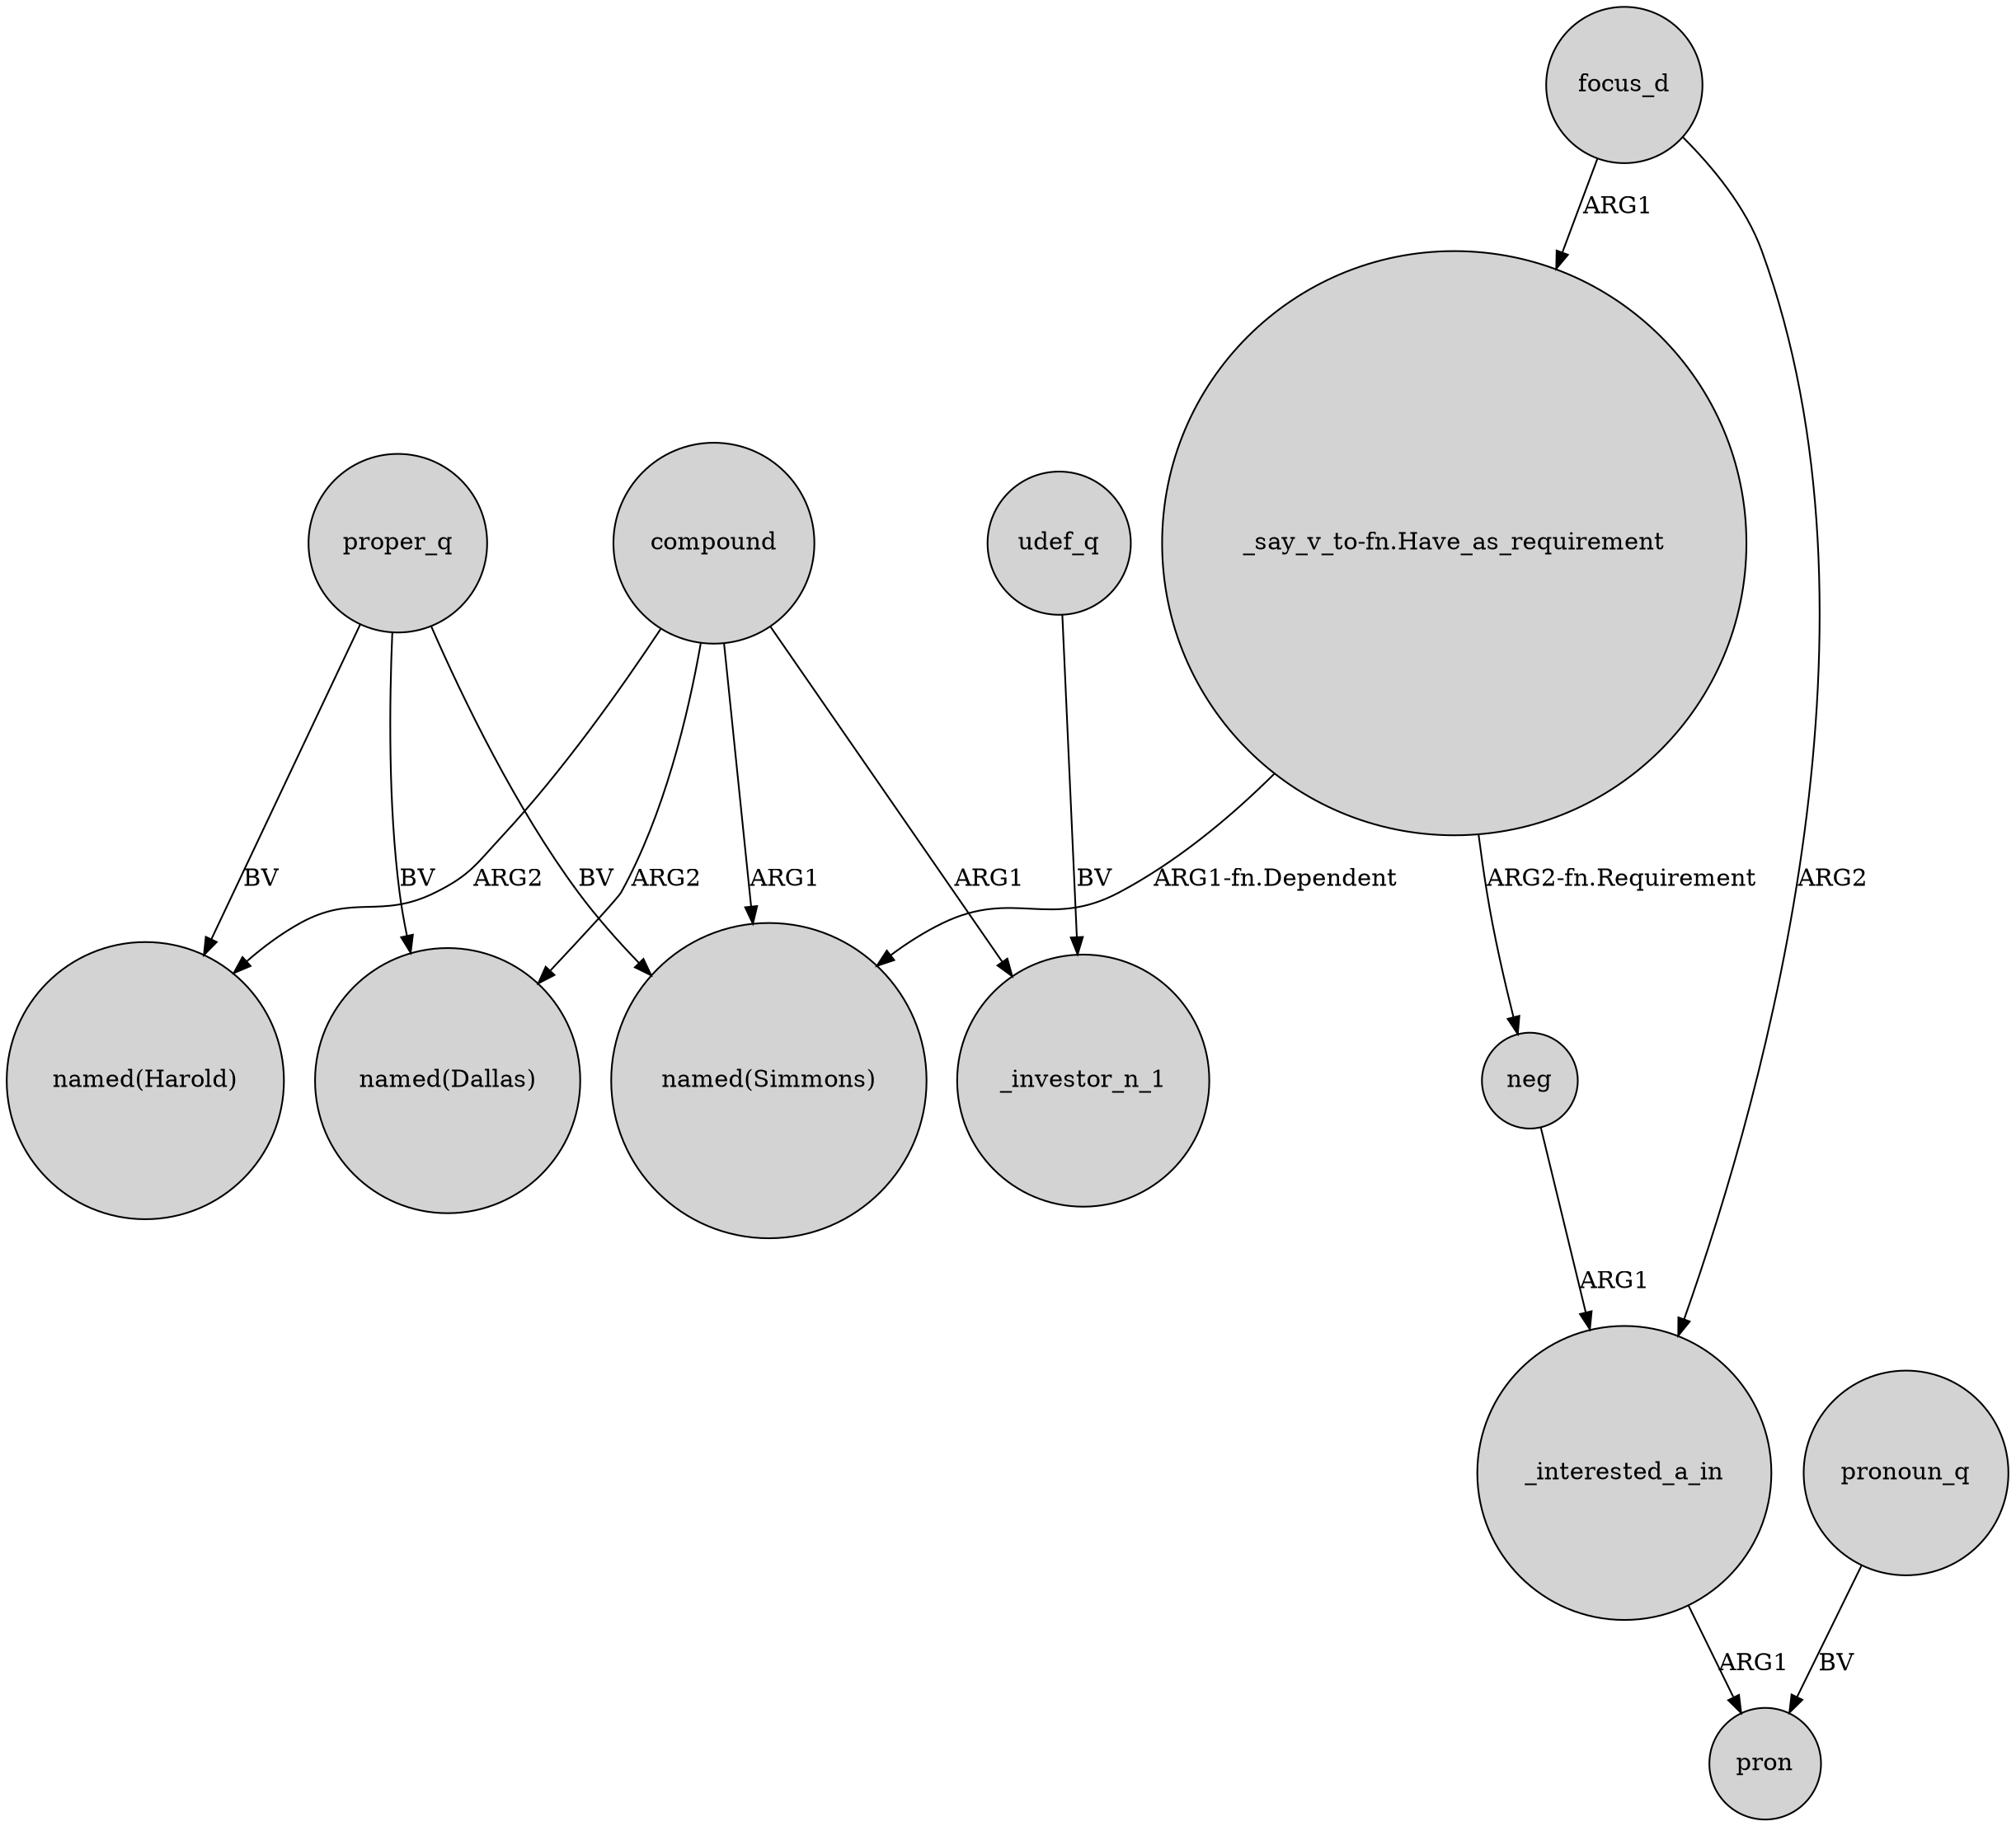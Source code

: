 digraph {
	node [shape=circle style=filled]
	proper_q -> "named(Harold)" [label=BV]
	compound -> "named(Dallas)" [label=ARG2]
	"_say_v_to-fn.Have_as_requirement" -> neg [label="ARG2-fn.Requirement"]
	compound -> "named(Harold)" [label=ARG2]
	compound -> _investor_n_1 [label=ARG1]
	udef_q -> _investor_n_1 [label=BV]
	proper_q -> "named(Dallas)" [label=BV]
	focus_d -> "_say_v_to-fn.Have_as_requirement" [label=ARG1]
	focus_d -> _interested_a_in [label=ARG2]
	proper_q -> "named(Simmons)" [label=BV]
	neg -> _interested_a_in [label=ARG1]
	compound -> "named(Simmons)" [label=ARG1]
	pronoun_q -> pron [label=BV]
	"_say_v_to-fn.Have_as_requirement" -> "named(Simmons)" [label="ARG1-fn.Dependent"]
	_interested_a_in -> pron [label=ARG1]
}

